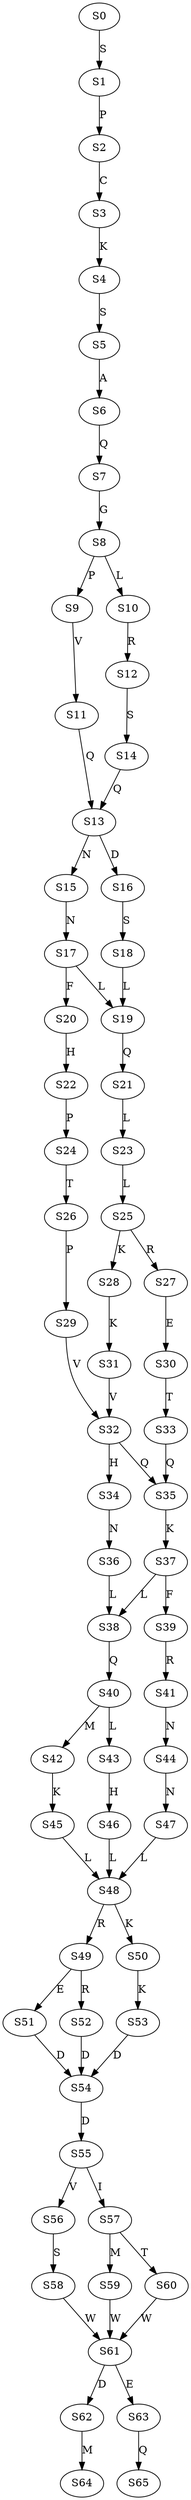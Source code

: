 strict digraph  {
	S0 -> S1 [ label = S ];
	S1 -> S2 [ label = P ];
	S2 -> S3 [ label = C ];
	S3 -> S4 [ label = K ];
	S4 -> S5 [ label = S ];
	S5 -> S6 [ label = A ];
	S6 -> S7 [ label = Q ];
	S7 -> S8 [ label = G ];
	S8 -> S9 [ label = P ];
	S8 -> S10 [ label = L ];
	S9 -> S11 [ label = V ];
	S10 -> S12 [ label = R ];
	S11 -> S13 [ label = Q ];
	S12 -> S14 [ label = S ];
	S13 -> S15 [ label = N ];
	S13 -> S16 [ label = D ];
	S14 -> S13 [ label = Q ];
	S15 -> S17 [ label = N ];
	S16 -> S18 [ label = S ];
	S17 -> S19 [ label = L ];
	S17 -> S20 [ label = F ];
	S18 -> S19 [ label = L ];
	S19 -> S21 [ label = Q ];
	S20 -> S22 [ label = H ];
	S21 -> S23 [ label = L ];
	S22 -> S24 [ label = P ];
	S23 -> S25 [ label = L ];
	S24 -> S26 [ label = T ];
	S25 -> S27 [ label = R ];
	S25 -> S28 [ label = K ];
	S26 -> S29 [ label = P ];
	S27 -> S30 [ label = E ];
	S28 -> S31 [ label = K ];
	S29 -> S32 [ label = V ];
	S30 -> S33 [ label = T ];
	S31 -> S32 [ label = V ];
	S32 -> S34 [ label = H ];
	S32 -> S35 [ label = Q ];
	S33 -> S35 [ label = Q ];
	S34 -> S36 [ label = N ];
	S35 -> S37 [ label = K ];
	S36 -> S38 [ label = L ];
	S37 -> S39 [ label = F ];
	S37 -> S38 [ label = L ];
	S38 -> S40 [ label = Q ];
	S39 -> S41 [ label = R ];
	S40 -> S42 [ label = M ];
	S40 -> S43 [ label = L ];
	S41 -> S44 [ label = N ];
	S42 -> S45 [ label = K ];
	S43 -> S46 [ label = H ];
	S44 -> S47 [ label = N ];
	S45 -> S48 [ label = L ];
	S46 -> S48 [ label = L ];
	S47 -> S48 [ label = L ];
	S48 -> S49 [ label = R ];
	S48 -> S50 [ label = K ];
	S49 -> S51 [ label = E ];
	S49 -> S52 [ label = R ];
	S50 -> S53 [ label = K ];
	S51 -> S54 [ label = D ];
	S52 -> S54 [ label = D ];
	S53 -> S54 [ label = D ];
	S54 -> S55 [ label = D ];
	S55 -> S56 [ label = V ];
	S55 -> S57 [ label = I ];
	S56 -> S58 [ label = S ];
	S57 -> S59 [ label = M ];
	S57 -> S60 [ label = T ];
	S58 -> S61 [ label = W ];
	S59 -> S61 [ label = W ];
	S60 -> S61 [ label = W ];
	S61 -> S62 [ label = D ];
	S61 -> S63 [ label = E ];
	S62 -> S64 [ label = M ];
	S63 -> S65 [ label = Q ];
}
